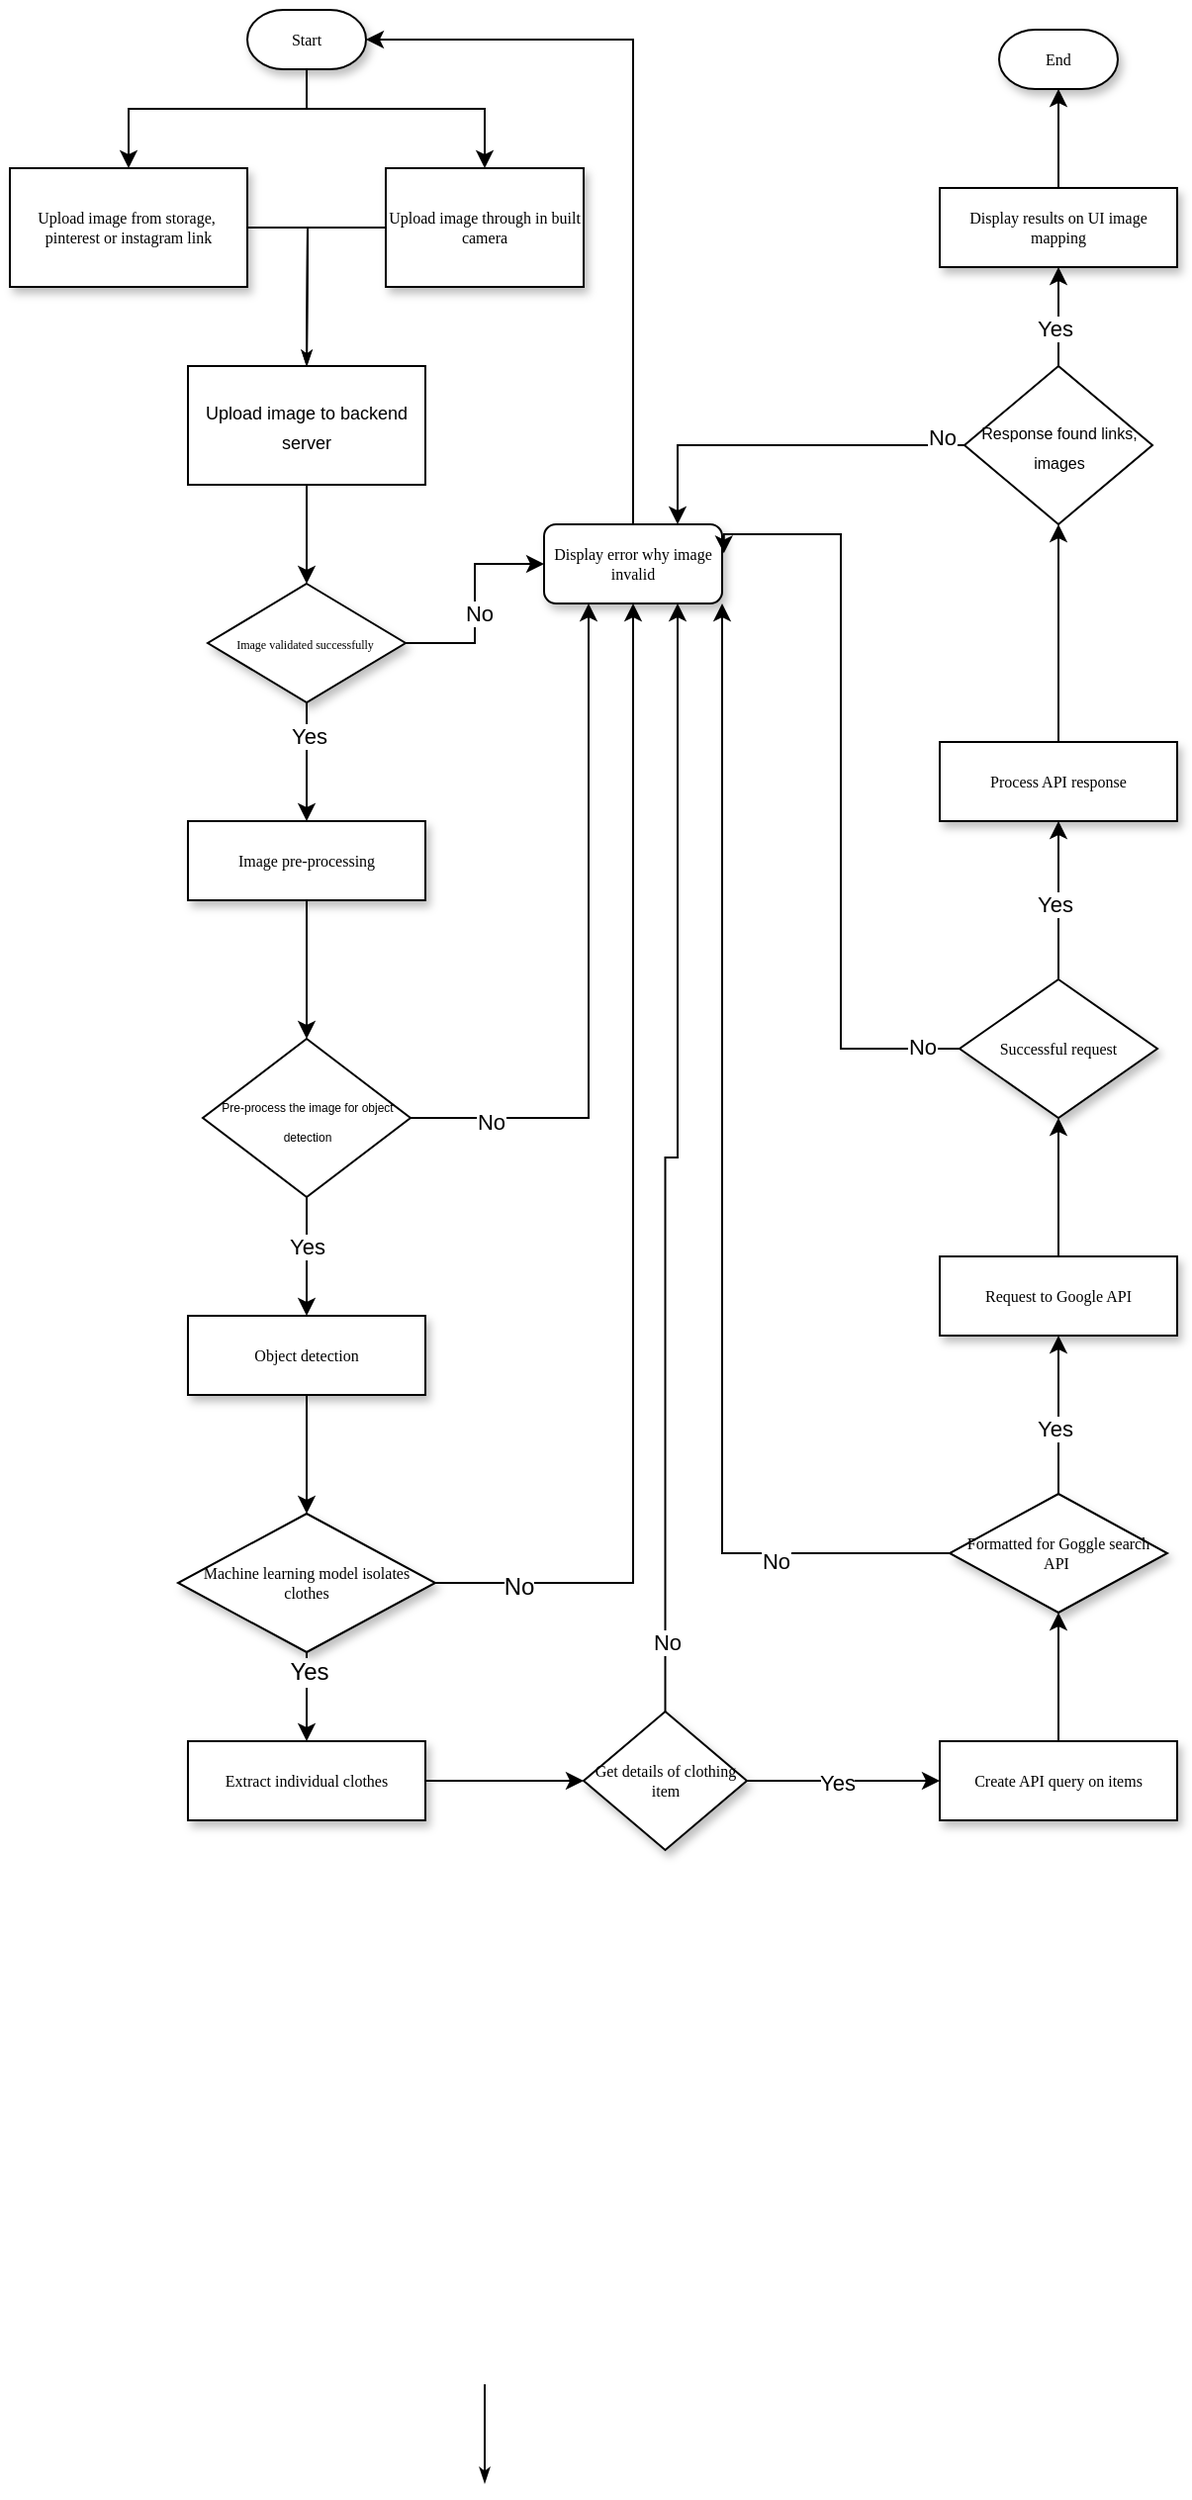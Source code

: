 <mxfile version="24.6.4" type="device">
  <diagram name="Page-1" id="edf60f1a-56cd-e834-aa8a-f176f3a09ee4">
    <mxGraphModel dx="945" dy="513" grid="1" gridSize="10" guides="1" tooltips="1" connect="1" arrows="1" fold="1" page="1" pageScale="1" pageWidth="1100" pageHeight="850" background="none" math="0" shadow="0">
      <root>
        <mxCell id="0" />
        <mxCell id="1" parent="0" />
        <mxCell id="60e70716793133e9-31" style="edgeStyle=orthogonalEdgeStyle;rounded=0;html=1;labelBackgroundColor=none;startSize=5;endArrow=classicThin;endFill=1;endSize=5;jettySize=auto;orthogonalLoop=1;strokeWidth=1;fontFamily=Verdana;fontSize=8" parent="1" source="60e70716793133e9-2" edge="1">
          <mxGeometry relative="1" as="geometry">
            <mxPoint x="250" y="220" as="targetPoint" />
          </mxGeometry>
        </mxCell>
        <mxCell id="60e70716793133e9-2" value="Upload image from storage,&amp;nbsp; pinterest or instagram link" style="shape=trapezoid;whiteSpace=wrap;html=1;rounded=0;shadow=1;labelBackgroundColor=none;strokeWidth=1;fontFamily=Verdana;fontSize=8;align=center;flipV=1;size=0;" parent="1" vertex="1">
          <mxGeometry x="100" y="120" width="120" height="60" as="geometry" />
        </mxCell>
        <mxCell id="60e70716793133e9-32" style="edgeStyle=orthogonalEdgeStyle;rounded=0;html=1;labelBackgroundColor=none;startSize=5;endArrow=classicThin;endFill=1;endSize=5;jettySize=auto;orthogonalLoop=1;strokeWidth=1;fontFamily=Verdana;fontSize=8" parent="1" source="60e70716793133e9-4" edge="1">
          <mxGeometry relative="1" as="geometry">
            <mxPoint x="250" y="220" as="targetPoint" />
          </mxGeometry>
        </mxCell>
        <mxCell id="60e70716793133e9-4" value="Upload image through in built camera" style="rounded=0;whiteSpace=wrap;html=1;shadow=1;labelBackgroundColor=none;strokeWidth=1;fontFamily=Verdana;fontSize=8;align=center;" parent="1" vertex="1">
          <mxGeometry x="290" y="120" width="100" height="60" as="geometry" />
        </mxCell>
        <mxCell id="llpVTtaSS9aVlyq3jY13-15" value="" style="edgeStyle=orthogonalEdgeStyle;rounded=0;orthogonalLoop=1;jettySize=auto;html=1;" edge="1" parent="1" source="60e70716793133e9-7" target="60e70716793133e9-8">
          <mxGeometry relative="1" as="geometry" />
        </mxCell>
        <mxCell id="llpVTtaSS9aVlyq3jY13-18" value="&lt;font style=&quot;font-size: 11px;&quot;&gt;No&lt;/font&gt;" style="edgeLabel;html=1;align=center;verticalAlign=middle;resizable=0;points=[];" vertex="1" connectable="0" parent="llpVTtaSS9aVlyq3jY13-15">
          <mxGeometry x="-0.129" y="-2" relative="1" as="geometry">
            <mxPoint y="-2" as="offset" />
          </mxGeometry>
        </mxCell>
        <mxCell id="llpVTtaSS9aVlyq3jY13-21" value="" style="edgeStyle=orthogonalEdgeStyle;rounded=0;orthogonalLoop=1;jettySize=auto;html=1;" edge="1" parent="1" source="60e70716793133e9-7" target="60e70716793133e9-11">
          <mxGeometry relative="1" as="geometry" />
        </mxCell>
        <mxCell id="llpVTtaSS9aVlyq3jY13-22" value="&lt;font style=&quot;font-size: 11px;&quot;&gt;Yes&lt;/font&gt;" style="edgeLabel;html=1;align=center;verticalAlign=middle;resizable=0;points=[];" vertex="1" connectable="0" parent="llpVTtaSS9aVlyq3jY13-21">
          <mxGeometry x="-0.436" y="1" relative="1" as="geometry">
            <mxPoint as="offset" />
          </mxGeometry>
        </mxCell>
        <mxCell id="60e70716793133e9-7" value="&lt;font style=&quot;font-size: 6px;&quot;&gt;Image validated successfully&amp;nbsp;&lt;/font&gt;" style="rhombus;whiteSpace=wrap;html=1;rounded=0;shadow=1;labelBackgroundColor=none;strokeWidth=1;fontFamily=Verdana;fontSize=8;align=center;" parent="1" vertex="1">
          <mxGeometry x="200" y="330" width="100" height="60" as="geometry" />
        </mxCell>
        <mxCell id="60e70716793133e9-8" value="Display error why image invalid" style="rounded=1;whiteSpace=wrap;html=1;shadow=1;labelBackgroundColor=none;strokeWidth=1;fontFamily=Verdana;fontSize=8;align=center;" parent="1" vertex="1">
          <mxGeometry x="370" y="300" width="90" height="40" as="geometry" />
        </mxCell>
        <mxCell id="60e70716793133e9-10" value="Display results on UI image mapping" style="whiteSpace=wrap;html=1;rounded=0;shadow=1;labelBackgroundColor=none;strokeWidth=1;fontFamily=Verdana;fontSize=8;align=center;" parent="1" vertex="1">
          <mxGeometry x="570" y="130" width="120" height="40" as="geometry" />
        </mxCell>
        <mxCell id="llpVTtaSS9aVlyq3jY13-20" value="" style="edgeStyle=orthogonalEdgeStyle;rounded=0;orthogonalLoop=1;jettySize=auto;html=1;" edge="1" parent="1" source="60e70716793133e9-11" target="llpVTtaSS9aVlyq3jY13-19">
          <mxGeometry relative="1" as="geometry" />
        </mxCell>
        <mxCell id="60e70716793133e9-11" value="Image pre-processing" style="whiteSpace=wrap;html=1;rounded=0;shadow=1;labelBackgroundColor=none;strokeWidth=1;fontFamily=Verdana;fontSize=8;align=center;spacing=6;" parent="1" vertex="1">
          <mxGeometry x="190" y="450" width="120" height="40" as="geometry" />
        </mxCell>
        <mxCell id="llpVTtaSS9aVlyq3jY13-31" value="" style="edgeStyle=orthogonalEdgeStyle;rounded=0;orthogonalLoop=1;jettySize=auto;html=1;" edge="1" parent="1" source="60e70716793133e9-15" target="60e70716793133e9-17">
          <mxGeometry relative="1" as="geometry" />
        </mxCell>
        <mxCell id="60e70716793133e9-15" value="Object detection" style="whiteSpace=wrap;html=1;rounded=0;shadow=1;labelBackgroundColor=none;strokeWidth=1;fontFamily=Verdana;fontSize=8;align=center;" parent="1" vertex="1">
          <mxGeometry x="190" y="700" width="120" height="40" as="geometry" />
        </mxCell>
        <mxCell id="llpVTtaSS9aVlyq3jY13-33" style="edgeStyle=orthogonalEdgeStyle;rounded=0;orthogonalLoop=1;jettySize=auto;html=1;entryX=0.5;entryY=1;entryDx=0;entryDy=0;" edge="1" parent="1" source="60e70716793133e9-17" target="60e70716793133e9-8">
          <mxGeometry relative="1" as="geometry" />
        </mxCell>
        <mxCell id="llpVTtaSS9aVlyq3jY13-34" value="&lt;font style=&quot;font-size: 12px;&quot;&gt;No&lt;/font&gt;" style="edgeLabel;html=1;align=center;verticalAlign=middle;resizable=0;points=[];" vertex="1" connectable="0" parent="llpVTtaSS9aVlyq3jY13-33">
          <mxGeometry x="-0.858" y="-2" relative="1" as="geometry">
            <mxPoint as="offset" />
          </mxGeometry>
        </mxCell>
        <mxCell id="llpVTtaSS9aVlyq3jY13-35" value="" style="edgeStyle=orthogonalEdgeStyle;rounded=0;orthogonalLoop=1;jettySize=auto;html=1;" edge="1" parent="1" source="60e70716793133e9-17" target="60e70716793133e9-18">
          <mxGeometry relative="1" as="geometry" />
        </mxCell>
        <mxCell id="llpVTtaSS9aVlyq3jY13-36" value="&lt;font style=&quot;font-size: 12px;&quot;&gt;Yes&lt;/font&gt;" style="edgeLabel;html=1;align=center;verticalAlign=middle;resizable=0;points=[];" vertex="1" connectable="0" parent="llpVTtaSS9aVlyq3jY13-35">
          <mxGeometry x="-0.558" y="1" relative="1" as="geometry">
            <mxPoint as="offset" />
          </mxGeometry>
        </mxCell>
        <mxCell id="60e70716793133e9-17" value="Machine learning model isolates clothes" style="rhombus;whiteSpace=wrap;html=1;rounded=0;shadow=1;labelBackgroundColor=none;strokeWidth=1;fontFamily=Verdana;fontSize=8;align=center;" parent="1" vertex="1">
          <mxGeometry x="185" y="800" width="130" height="70" as="geometry" />
        </mxCell>
        <mxCell id="llpVTtaSS9aVlyq3jY13-39" value="" style="edgeStyle=orthogonalEdgeStyle;rounded=0;orthogonalLoop=1;jettySize=auto;html=1;" edge="1" parent="1" source="60e70716793133e9-18" target="llpVTtaSS9aVlyq3jY13-37">
          <mxGeometry relative="1" as="geometry" />
        </mxCell>
        <mxCell id="60e70716793133e9-18" value="Extract individual clothes" style="whiteSpace=wrap;html=1;rounded=0;shadow=1;labelBackgroundColor=none;strokeWidth=1;fontFamily=Verdana;fontSize=8;align=center;" parent="1" vertex="1">
          <mxGeometry x="190" y="915" width="120" height="40" as="geometry" />
        </mxCell>
        <mxCell id="60e70716793133e9-57" style="edgeStyle=orthogonalEdgeStyle;rounded=0;html=1;labelBackgroundColor=none;startSize=5;endArrow=classicThin;endFill=1;endSize=5;jettySize=auto;orthogonalLoop=1;strokeWidth=1;fontFamily=Verdana;fontSize=8" parent="1" edge="1">
          <mxGeometry relative="1" as="geometry">
            <mxPoint x="340" y="1240" as="sourcePoint" />
            <mxPoint x="340" y="1290" as="targetPoint" />
          </mxGeometry>
        </mxCell>
        <mxCell id="llpVTtaSS9aVlyq3jY13-1" value="&lt;font style=&quot;font-size: 9px;&quot;&gt;Upload image to backend server&lt;/font&gt;" style="rounded=0;whiteSpace=wrap;html=1;" vertex="1" parent="1">
          <mxGeometry x="190" y="220" width="120" height="60" as="geometry" />
        </mxCell>
        <mxCell id="llpVTtaSS9aVlyq3jY13-3" value="" style="endArrow=classic;html=1;rounded=0;exitX=0.5;exitY=1;exitDx=0;exitDy=0;entryX=0.5;entryY=0;entryDx=0;entryDy=0;" edge="1" parent="1" source="llpVTtaSS9aVlyq3jY13-1" target="60e70716793133e9-7">
          <mxGeometry width="50" height="50" relative="1" as="geometry">
            <mxPoint x="460" y="290" as="sourcePoint" />
            <mxPoint x="510" y="240" as="targetPoint" />
          </mxGeometry>
        </mxCell>
        <mxCell id="llpVTtaSS9aVlyq3jY13-28" value="" style="edgeStyle=orthogonalEdgeStyle;rounded=0;orthogonalLoop=1;jettySize=auto;html=1;" edge="1" parent="1" source="llpVTtaSS9aVlyq3jY13-19" target="60e70716793133e9-15">
          <mxGeometry relative="1" as="geometry" />
        </mxCell>
        <mxCell id="llpVTtaSS9aVlyq3jY13-30" value="&lt;font style=&quot;font-size: 11px;&quot;&gt;Yes&lt;/font&gt;" style="edgeLabel;html=1;align=center;verticalAlign=middle;resizable=0;points=[];" vertex="1" connectable="0" parent="llpVTtaSS9aVlyq3jY13-28">
          <mxGeometry x="-0.164" relative="1" as="geometry">
            <mxPoint as="offset" />
          </mxGeometry>
        </mxCell>
        <mxCell id="llpVTtaSS9aVlyq3jY13-75" style="edgeStyle=orthogonalEdgeStyle;rounded=0;orthogonalLoop=1;jettySize=auto;html=1;entryX=0.25;entryY=1;entryDx=0;entryDy=0;" edge="1" parent="1" source="llpVTtaSS9aVlyq3jY13-19" target="60e70716793133e9-8">
          <mxGeometry relative="1" as="geometry" />
        </mxCell>
        <mxCell id="llpVTtaSS9aVlyq3jY13-76" value="No" style="edgeLabel;html=1;align=center;verticalAlign=middle;resizable=0;points=[];" vertex="1" connectable="0" parent="llpVTtaSS9aVlyq3jY13-75">
          <mxGeometry x="-0.768" y="-2" relative="1" as="geometry">
            <mxPoint as="offset" />
          </mxGeometry>
        </mxCell>
        <mxCell id="llpVTtaSS9aVlyq3jY13-19" value="&lt;font style=&quot;font-size: 6px;&quot;&gt;Pre-process the image for object detection&lt;br&gt;&lt;/font&gt;" style="rhombus;whiteSpace=wrap;html=1;" vertex="1" parent="1">
          <mxGeometry x="197.5" y="560" width="105" height="80" as="geometry" />
        </mxCell>
        <mxCell id="llpVTtaSS9aVlyq3jY13-73" style="edgeStyle=orthogonalEdgeStyle;rounded=0;orthogonalLoop=1;jettySize=auto;html=1;exitX=0.5;exitY=1;exitDx=0;exitDy=0;exitPerimeter=0;entryX=0.5;entryY=0;entryDx=0;entryDy=0;" edge="1" parent="1" source="llpVTtaSS9aVlyq3jY13-25" target="60e70716793133e9-2">
          <mxGeometry relative="1" as="geometry">
            <Array as="points">
              <mxPoint x="250" y="90" />
              <mxPoint x="160" y="90" />
            </Array>
          </mxGeometry>
        </mxCell>
        <mxCell id="llpVTtaSS9aVlyq3jY13-74" style="edgeStyle=orthogonalEdgeStyle;rounded=0;orthogonalLoop=1;jettySize=auto;html=1;entryX=0.5;entryY=0;entryDx=0;entryDy=0;" edge="1" parent="1" source="llpVTtaSS9aVlyq3jY13-25" target="60e70716793133e9-4">
          <mxGeometry relative="1" as="geometry">
            <Array as="points">
              <mxPoint x="250" y="90" />
              <mxPoint x="340" y="90" />
            </Array>
          </mxGeometry>
        </mxCell>
        <mxCell id="llpVTtaSS9aVlyq3jY13-25" value="Start" style="strokeWidth=1;html=1;shape=mxgraph.flowchart.terminator;whiteSpace=wrap;rounded=0;shadow=1;labelBackgroundColor=none;fontFamily=Verdana;fontSize=8;align=center;" vertex="1" parent="1">
          <mxGeometry x="220" y="40" width="60" height="30" as="geometry" />
        </mxCell>
        <mxCell id="llpVTtaSS9aVlyq3jY13-42" value="" style="edgeStyle=orthogonalEdgeStyle;rounded=0;orthogonalLoop=1;jettySize=auto;html=1;" edge="1" parent="1" source="llpVTtaSS9aVlyq3jY13-37" target="llpVTtaSS9aVlyq3jY13-41">
          <mxGeometry relative="1" as="geometry" />
        </mxCell>
        <mxCell id="llpVTtaSS9aVlyq3jY13-45" value="&lt;font style=&quot;font-size: 11px;&quot;&gt;Yes&lt;/font&gt;" style="edgeLabel;html=1;align=center;verticalAlign=middle;resizable=0;points=[];" vertex="1" connectable="0" parent="llpVTtaSS9aVlyq3jY13-42">
          <mxGeometry x="-0.072" y="-1" relative="1" as="geometry">
            <mxPoint as="offset" />
          </mxGeometry>
        </mxCell>
        <mxCell id="llpVTtaSS9aVlyq3jY13-77" style="edgeStyle=orthogonalEdgeStyle;rounded=0;orthogonalLoop=1;jettySize=auto;html=1;entryX=0.75;entryY=1;entryDx=0;entryDy=0;" edge="1" parent="1" source="llpVTtaSS9aVlyq3jY13-37" target="60e70716793133e9-8">
          <mxGeometry relative="1" as="geometry" />
        </mxCell>
        <mxCell id="llpVTtaSS9aVlyq3jY13-78" value="No" style="edgeLabel;html=1;align=center;verticalAlign=middle;resizable=0;points=[];" vertex="1" connectable="0" parent="llpVTtaSS9aVlyq3jY13-77">
          <mxGeometry x="-0.874" relative="1" as="geometry">
            <mxPoint as="offset" />
          </mxGeometry>
        </mxCell>
        <mxCell id="llpVTtaSS9aVlyq3jY13-37" value="Get details of clothing item" style="rhombus;whiteSpace=wrap;html=1;rounded=0;shadow=1;labelBackgroundColor=none;strokeWidth=1;fontFamily=Verdana;fontSize=8;align=center;" vertex="1" parent="1">
          <mxGeometry x="390" y="900" width="82.5" height="70" as="geometry" />
        </mxCell>
        <mxCell id="llpVTtaSS9aVlyq3jY13-48" value="" style="edgeStyle=orthogonalEdgeStyle;rounded=0;orthogonalLoop=1;jettySize=auto;html=1;" edge="1" parent="1" source="llpVTtaSS9aVlyq3jY13-41" target="llpVTtaSS9aVlyq3jY13-47">
          <mxGeometry relative="1" as="geometry" />
        </mxCell>
        <mxCell id="llpVTtaSS9aVlyq3jY13-41" value="Create API query on items" style="whiteSpace=wrap;html=1;rounded=0;shadow=1;labelBackgroundColor=none;strokeWidth=1;fontFamily=Verdana;fontSize=8;align=center;" vertex="1" parent="1">
          <mxGeometry x="570" y="915" width="120" height="40" as="geometry" />
        </mxCell>
        <mxCell id="llpVTtaSS9aVlyq3jY13-49" style="edgeStyle=orthogonalEdgeStyle;rounded=0;orthogonalLoop=1;jettySize=auto;html=1;entryX=1;entryY=1;entryDx=0;entryDy=0;" edge="1" parent="1" source="llpVTtaSS9aVlyq3jY13-47" target="60e70716793133e9-8">
          <mxGeometry relative="1" as="geometry" />
        </mxCell>
        <mxCell id="llpVTtaSS9aVlyq3jY13-50" value="No" style="edgeLabel;html=1;align=center;verticalAlign=middle;resizable=0;points=[];" vertex="1" connectable="0" parent="llpVTtaSS9aVlyq3jY13-49">
          <mxGeometry x="-0.702" y="4" relative="1" as="geometry">
            <mxPoint as="offset" />
          </mxGeometry>
        </mxCell>
        <mxCell id="llpVTtaSS9aVlyq3jY13-52" value="" style="edgeStyle=orthogonalEdgeStyle;rounded=0;orthogonalLoop=1;jettySize=auto;html=1;" edge="1" parent="1" source="llpVTtaSS9aVlyq3jY13-47" target="llpVTtaSS9aVlyq3jY13-51">
          <mxGeometry relative="1" as="geometry" />
        </mxCell>
        <mxCell id="llpVTtaSS9aVlyq3jY13-53" value="Yes" style="edgeLabel;html=1;align=center;verticalAlign=middle;resizable=0;points=[];" vertex="1" connectable="0" parent="llpVTtaSS9aVlyq3jY13-52">
          <mxGeometry x="-0.167" y="2" relative="1" as="geometry">
            <mxPoint as="offset" />
          </mxGeometry>
        </mxCell>
        <mxCell id="llpVTtaSS9aVlyq3jY13-47" value="Formatted for Goggle search API&amp;nbsp;" style="rhombus;whiteSpace=wrap;html=1;rounded=0;shadow=1;labelBackgroundColor=none;strokeWidth=1;fontFamily=Verdana;fontSize=8;align=center;" vertex="1" parent="1">
          <mxGeometry x="575" y="790" width="110" height="60" as="geometry" />
        </mxCell>
        <mxCell id="llpVTtaSS9aVlyq3jY13-55" value="" style="edgeStyle=orthogonalEdgeStyle;rounded=0;orthogonalLoop=1;jettySize=auto;html=1;" edge="1" parent="1" source="llpVTtaSS9aVlyq3jY13-51" target="llpVTtaSS9aVlyq3jY13-54">
          <mxGeometry relative="1" as="geometry" />
        </mxCell>
        <mxCell id="llpVTtaSS9aVlyq3jY13-51" value="Request to Google API" style="whiteSpace=wrap;html=1;rounded=0;shadow=1;labelBackgroundColor=none;strokeWidth=1;fontFamily=Verdana;fontSize=8;align=center;" vertex="1" parent="1">
          <mxGeometry x="570" y="670" width="120" height="40" as="geometry" />
        </mxCell>
        <mxCell id="llpVTtaSS9aVlyq3jY13-56" style="edgeStyle=orthogonalEdgeStyle;rounded=0;orthogonalLoop=1;jettySize=auto;html=1;entryX=1.01;entryY=0.367;entryDx=0;entryDy=0;exitX=0;exitY=0.5;exitDx=0;exitDy=0;entryPerimeter=0;" edge="1" parent="1" source="llpVTtaSS9aVlyq3jY13-54" target="60e70716793133e9-8">
          <mxGeometry relative="1" as="geometry">
            <mxPoint x="582.5" y="580" as="sourcePoint" />
            <mxPoint x="422.5" y="400" as="targetPoint" />
            <Array as="points">
              <mxPoint x="520" y="565" />
              <mxPoint x="520" y="305" />
            </Array>
          </mxGeometry>
        </mxCell>
        <mxCell id="llpVTtaSS9aVlyq3jY13-57" value="No" style="edgeLabel;html=1;align=center;verticalAlign=middle;resizable=0;points=[];" vertex="1" connectable="0" parent="llpVTtaSS9aVlyq3jY13-56">
          <mxGeometry x="-0.899" y="-1" relative="1" as="geometry">
            <mxPoint as="offset" />
          </mxGeometry>
        </mxCell>
        <mxCell id="llpVTtaSS9aVlyq3jY13-60" value="" style="edgeStyle=orthogonalEdgeStyle;rounded=0;orthogonalLoop=1;jettySize=auto;html=1;" edge="1" parent="1" source="llpVTtaSS9aVlyq3jY13-54" target="llpVTtaSS9aVlyq3jY13-59">
          <mxGeometry relative="1" as="geometry" />
        </mxCell>
        <mxCell id="llpVTtaSS9aVlyq3jY13-61" value="Yes" style="edgeLabel;html=1;align=center;verticalAlign=middle;resizable=0;points=[];" vertex="1" connectable="0" parent="llpVTtaSS9aVlyq3jY13-60">
          <mxGeometry x="-0.045" y="2" relative="1" as="geometry">
            <mxPoint as="offset" />
          </mxGeometry>
        </mxCell>
        <mxCell id="llpVTtaSS9aVlyq3jY13-54" value="Successful request" style="rhombus;whiteSpace=wrap;html=1;rounded=0;shadow=1;labelBackgroundColor=none;strokeWidth=1;fontFamily=Verdana;fontSize=8;align=center;" vertex="1" parent="1">
          <mxGeometry x="580" y="530" width="100" height="70" as="geometry" />
        </mxCell>
        <mxCell id="llpVTtaSS9aVlyq3jY13-63" value="" style="edgeStyle=orthogonalEdgeStyle;rounded=0;orthogonalLoop=1;jettySize=auto;html=1;" edge="1" parent="1" source="llpVTtaSS9aVlyq3jY13-59" target="llpVTtaSS9aVlyq3jY13-62">
          <mxGeometry relative="1" as="geometry" />
        </mxCell>
        <mxCell id="llpVTtaSS9aVlyq3jY13-59" value="Process API response" style="whiteSpace=wrap;html=1;rounded=0;shadow=1;labelBackgroundColor=none;strokeWidth=1;fontFamily=Verdana;fontSize=8;align=center;" vertex="1" parent="1">
          <mxGeometry x="570" y="410" width="120" height="40" as="geometry" />
        </mxCell>
        <mxCell id="llpVTtaSS9aVlyq3jY13-64" style="edgeStyle=orthogonalEdgeStyle;rounded=0;orthogonalLoop=1;jettySize=auto;html=1;entryX=0.75;entryY=0;entryDx=0;entryDy=0;" edge="1" parent="1" source="llpVTtaSS9aVlyq3jY13-62" target="60e70716793133e9-8">
          <mxGeometry relative="1" as="geometry" />
        </mxCell>
        <mxCell id="llpVTtaSS9aVlyq3jY13-65" value="No" style="edgeLabel;html=1;align=center;verticalAlign=middle;resizable=0;points=[];" vertex="1" connectable="0" parent="llpVTtaSS9aVlyq3jY13-64">
          <mxGeometry x="-0.867" y="-4" relative="1" as="geometry">
            <mxPoint x="1" as="offset" />
          </mxGeometry>
        </mxCell>
        <mxCell id="llpVTtaSS9aVlyq3jY13-66" value="" style="edgeStyle=orthogonalEdgeStyle;rounded=0;orthogonalLoop=1;jettySize=auto;html=1;" edge="1" parent="1" source="llpVTtaSS9aVlyq3jY13-62" target="60e70716793133e9-10">
          <mxGeometry relative="1" as="geometry" />
        </mxCell>
        <mxCell id="llpVTtaSS9aVlyq3jY13-67" value="Yes" style="edgeLabel;html=1;align=center;verticalAlign=middle;resizable=0;points=[];" vertex="1" connectable="0" parent="llpVTtaSS9aVlyq3jY13-66">
          <mxGeometry x="-0.214" y="2" relative="1" as="geometry">
            <mxPoint as="offset" />
          </mxGeometry>
        </mxCell>
        <mxCell id="llpVTtaSS9aVlyq3jY13-62" value="&lt;font style=&quot;font-size: 8px;&quot;&gt;Response found links, images&lt;/font&gt;" style="rhombus;whiteSpace=wrap;html=1;" vertex="1" parent="1">
          <mxGeometry x="582.5" y="220" width="95" height="80" as="geometry" />
        </mxCell>
        <mxCell id="llpVTtaSS9aVlyq3jY13-69" value="End" style="strokeWidth=1;html=1;shape=mxgraph.flowchart.terminator;whiteSpace=wrap;rounded=0;shadow=1;labelBackgroundColor=none;fontFamily=Verdana;fontSize=8;align=center;" vertex="1" parent="1">
          <mxGeometry x="600" y="50" width="60" height="30" as="geometry" />
        </mxCell>
        <mxCell id="llpVTtaSS9aVlyq3jY13-70" style="edgeStyle=orthogonalEdgeStyle;rounded=0;orthogonalLoop=1;jettySize=auto;html=1;entryX=0.5;entryY=1;entryDx=0;entryDy=0;entryPerimeter=0;" edge="1" parent="1" source="60e70716793133e9-10" target="llpVTtaSS9aVlyq3jY13-69">
          <mxGeometry relative="1" as="geometry" />
        </mxCell>
        <mxCell id="llpVTtaSS9aVlyq3jY13-79" style="edgeStyle=orthogonalEdgeStyle;rounded=0;orthogonalLoop=1;jettySize=auto;html=1;entryX=1;entryY=0.5;entryDx=0;entryDy=0;entryPerimeter=0;" edge="1" parent="1" source="60e70716793133e9-8" target="llpVTtaSS9aVlyq3jY13-25">
          <mxGeometry relative="1" as="geometry">
            <Array as="points">
              <mxPoint x="415" y="55" />
            </Array>
          </mxGeometry>
        </mxCell>
      </root>
    </mxGraphModel>
  </diagram>
</mxfile>
